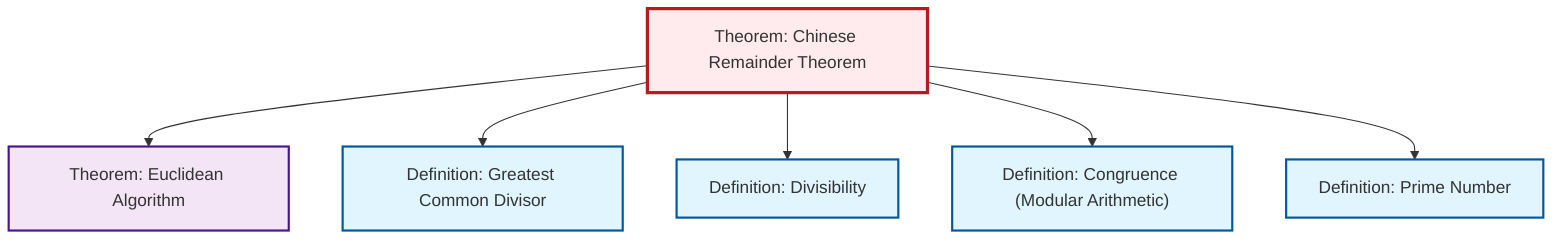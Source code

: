 graph TD
    classDef definition fill:#e1f5fe,stroke:#01579b,stroke-width:2px
    classDef theorem fill:#f3e5f5,stroke:#4a148c,stroke-width:2px
    classDef axiom fill:#fff3e0,stroke:#e65100,stroke-width:2px
    classDef example fill:#e8f5e9,stroke:#1b5e20,stroke-width:2px
    classDef current fill:#ffebee,stroke:#b71c1c,stroke-width:3px
    def-congruence["Definition: Congruence (Modular Arithmetic)"]:::definition
    def-divisibility["Definition: Divisibility"]:::definition
    thm-chinese-remainder["Theorem: Chinese Remainder Theorem"]:::theorem
    def-gcd["Definition: Greatest Common Divisor"]:::definition
    thm-euclidean-algorithm["Theorem: Euclidean Algorithm"]:::theorem
    def-prime["Definition: Prime Number"]:::definition
    thm-chinese-remainder --> thm-euclidean-algorithm
    thm-chinese-remainder --> def-gcd
    thm-chinese-remainder --> def-divisibility
    thm-chinese-remainder --> def-congruence
    thm-chinese-remainder --> def-prime
    class thm-chinese-remainder current